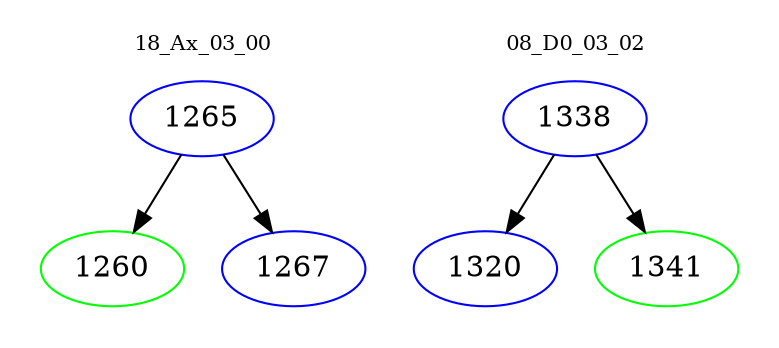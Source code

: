 digraph{
subgraph cluster_0 {
color = white
label = "18_Ax_03_00";
fontsize=10;
T0_1265 [label="1265", color="blue"]
T0_1265 -> T0_1260 [color="black"]
T0_1260 [label="1260", color="green"]
T0_1265 -> T0_1267 [color="black"]
T0_1267 [label="1267", color="blue"]
}
subgraph cluster_1 {
color = white
label = "08_D0_03_02";
fontsize=10;
T1_1338 [label="1338", color="blue"]
T1_1338 -> T1_1320 [color="black"]
T1_1320 [label="1320", color="blue"]
T1_1338 -> T1_1341 [color="black"]
T1_1341 [label="1341", color="green"]
}
}
